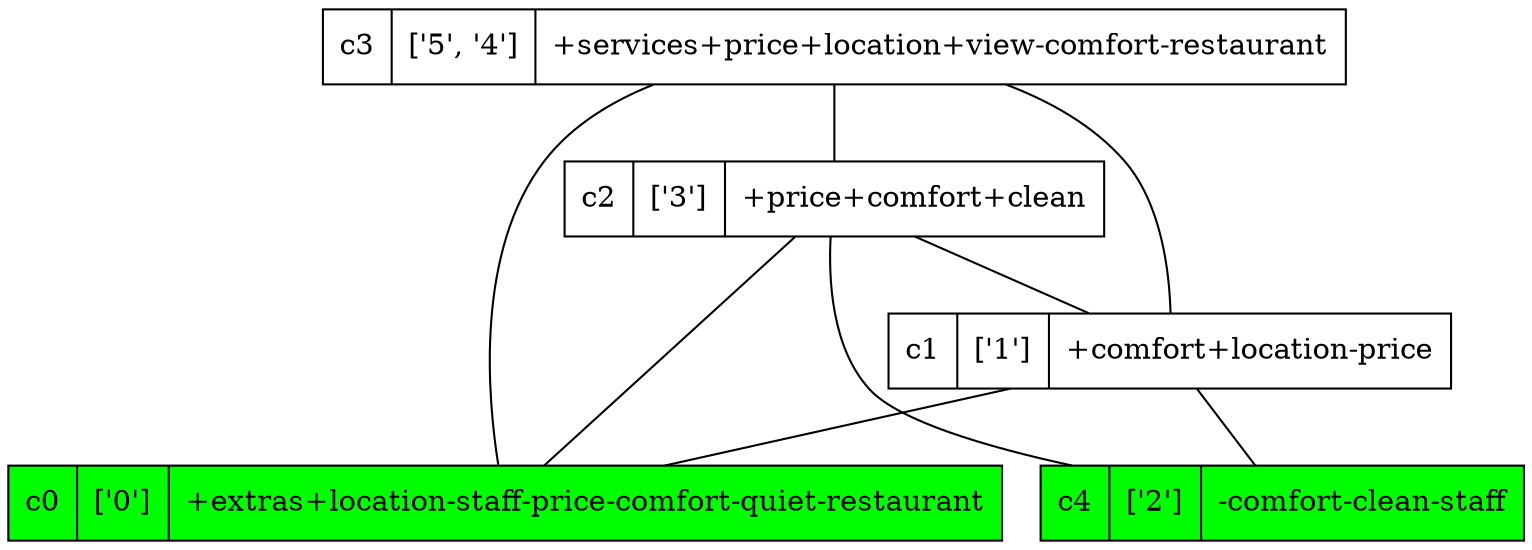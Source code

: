strict digraph G {
c3 [shape=record, label="c3 | ['5', '4'] | +services+price+location+view-comfort-restaurant"];
c2 [shape=record, label="c2 | ['3'] | +price+comfort+clean"];
c1 [shape=record, label="c1 | ['1'] | +comfort+location-price"];
c0 [shape=record, label="c0 | ['0'] | +extras+location-staff-price-comfort-quiet-restaurant", style=filled, fillcolor=green];
c4 [shape=record, label="c4 | ['2'] | -comfort-clean-staff", style=filled, fillcolor=green];
c3 -> c2  [dir=none];
c3 -> c1  [dir=none];
c3 -> c0  [dir=none];
c2 -> c1  [dir=none];
c2 -> c0  [dir=none];
c2 -> c4  [dir=none];
c1 -> c0  [dir=none];
c1 -> c4  [dir=none];
}
